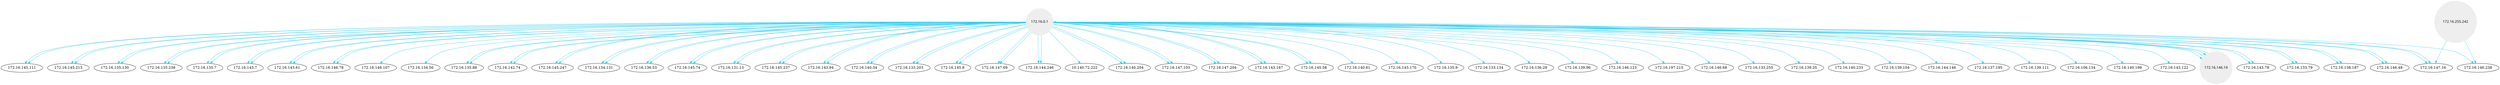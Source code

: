 digraph G {
	"172.16.0.1"->"172.16.143.122" [color="#31CEF0"];
	"172.16.146.19"->"172.16.0.1" [color="#31CEF0"];
	"172.16.0.1"->"172.16.143.78" [color="#31CEF0"];
	"172.16.0.1"->"172.16.133.79" [color="#31CEF0"];
	"172.16.0.1"->"172.16.138.187" [color="#31CEF0"];
	"172.16.0.1"->"172.16.146.48" [color="#31CEF0"];
	"172.16.0.1"->"172.16.145.111" [color="#31CEF0"];
	"172.16.0.1"->"172.16.145.213" [color="#31CEF0"];
	"172.16.0.1"->"172.16.135.130" [color="#31CEF0"];
	"172.16.0.1"->"172.16.135.238" [color="#31CEF0"];
	"172.16.0.1"->"172.16.135.7" [color="#31CEF0"];
	"172.16.0.1"->"172.16.146.19" [color="#31CEF0"];
	"172.16.0.1"->"172.16.143.7" [color="#31CEF0"];
	"172.16.0.1"->"172.16.143.61" [color="#31CEF0"];
	"172.16.0.1"->"172.16.146.78" [color="#31CEF0"];
	"172.16.0.1"->"172.16.146.107" [color="#31CEF0"];
	"172.16.0.1"->"172.16.134.56" [color="#31CEF0"];
	"172.16.0.1"->"172.16.135.88" [color="#31CEF0"];
	"172.16.0.1"->"172.16.142.74" [color="#31CEF0"];
	"172.16.0.1"->"172.16.145.247" [color="#31CEF0"];
	"172.16.0.1"->"172.16.134.131" [color="#31CEF0"];
	"172.16.0.1"->"172.16.136.53" [color="#31CEF0"];
	"172.16.0.1"->"172.16.145.74" [color="#31CEF0"];
	"172.16.0.1"->"172.16.131.13" [color="#31CEF0"];
	"172.16.0.1"->"172.16.145.237" [color="#31CEF0"];
	"172.16.0.1"->"172.16.143.94" [color="#31CEF0"];
	"172.16.0.1"->"172.16.140.34" [color="#31CEF0"];
	"172.16.255.242"->"172.16.146.238" [color="#31CEF0"];
	"172.16.0.1"->"172.16.133.203" [color="#31CEF0"];
	"172.16.0.1"->"172.16.145.8" [color="#31CEF0"];
	"172.16.0.1"->"172.16.147.69" [color="#31CEF0"];
	"172.16.0.1"->"172.16.147.16" [color="#31CEF0"];
	"172.16.0.1"->"172.16.144.246" [color="#31CEF0"];
	"172.16.0.1"->"10.140.72.222" [color="#31CEF0"];
	"172.16.0.1"->"172.16.140.204" [color="#31CEF0"];
	"172.16.255.242"->"172.16.147.16" [color="#31CEF0"];
	"172.16.0.1"->"172.16.147.103" [color="#31CEF0"];
	"172.16.0.1"->"172.16.147.204" [color="#31CEF0"];
	"172.16.0.1"->"172.16.143.167" [color="#31CEF0"];
	"172.16.0.1"->"172.16.145.58" [color="#31CEF0"];
	"172.16.0.1"->"172.16.140.61" [color="#31CEF0"];
	"172.16.0.1"->"172.16.135.7" [color="#31CEF0"];
	"172.16.0.1"->"172.16.146.19" [color="#31CEF0"];
	"172.16.0.1"->"172.16.133.79" [color="#31CEF0"];
	"172.16.0.1"->"172.16.145.74" [color="#31CEF0"];
	"172.16.0.1"->"172.16.145.111" [color="#31CEF0"];
	"172.16.0.1"->"172.16.145.213" [color="#31CEF0"];
	"172.16.0.1"->"172.16.135.130" [color="#31CEF0"];
	"172.16.0.1"->"172.16.146.48" [color="#31CEF0"];
	"172.16.0.1"->"172.16.143.61" [color="#31CEF0"];
	"172.16.146.19"->"172.16.0.1" [color="#31CEF0"];
	"172.16.0.1"->"172.16.135.238" [color="#31CEF0"];
	"172.16.0.1"->"172.16.145.247" [color="#31CEF0"];
	"172.16.0.1"->"172.16.143.7" [color="#31CEF0"];
	"172.16.0.1"->"172.16.146.78" [color="#31CEF0"];
	"172.16.0.1"->"172.16.134.131" [color="#31CEF0"];
	"172.16.0.1"->"172.16.145.58" [color="#31CEF0"];
	"172.16.0.1"->"172.16.143.170" [color="#31CEF0"];
	"172.16.0.1"->"172.16.140.34" [color="#31CEF0"];
	"172.16.0.1"->"172.16.135.9" [color="#31CEF0"];
	"172.16.0.1"->"172.16.133.134" [color="#31CEF0"];
	"172.16.0.1"->"172.16.135.88" [color="#31CEF0"];
	"172.16.0.1"->"172.16.136.29" [color="#31CEF0"];
	"172.16.0.1"->"172.16.136.53" [color="#31CEF0"];
	"172.16.0.1"->"172.16.139.96" [color="#31CEF0"];
	"172.16.0.1"->"172.16.146.123" [color="#31CEF0"];
	"172.16.0.1"->"172.16.142.74" [color="#31CEF0"];
	"172.16.0.1"->"172.16.197.215" [color="#31CEF0"];
	"172.16.0.1"->"172.16.131.13" [color="#31CEF0"];
	"172.16.0.1"->"172.16.146.68" [color="#31CEF0"];
	"172.16.0.1"->"172.16.133.255" [color="#31CEF0"];
	"172.16.0.1"->"172.16.139.35" [color="#31CEF0"];
	"172.16.0.1"->"172.16.145.237" [color="#31CEF0"];
	"172.16.0.1"->"172.16.143.94" [color="#31CEF0"];
	"172.16.0.1"->"172.16.140.233" [color="#31CEF0"];
	"172.16.0.1"->"172.16.143.78" [color="#31CEF0"];
	"172.16.0.1"->"172.16.139.104" [color="#31CEF0"];
	"172.16.0.1"->"172.16.133.203" [color="#31CEF0"];
	"172.16.0.1"->"172.16.146.238" [color="#31CEF0"];
	"172.16.0.1"->"172.16.145.8" [color="#31CEF0"];
	"172.16.0.1"->"172.16.144.146" [color="#31CEF0"];
	"172.16.0.1"->"172.16.137.195" [color="#31CEF0"];
	"172.16.0.1"->"172.16.147.69" [color="#31CEF0"];
	"172.16.0.1"->"172.16.147.16" [color="#31CEF0"];
	"172.16.0.1"->"172.16.144.246" [color="#31CEF0"];
	"172.16.0.1"->"172.16.139.111" [color="#31CEF0"];
	"172.16.0.1"->"172.16.106.134" [color="#31CEF0"];
	"172.16.0.1"->"172.16.140.204" [color="#31CEF0"];
	"172.16.0.1"->"172.16.138.187" [color="#31CEF0"];
	"172.16.0.1"->"172.16.147.103" [color="#31CEF0"];
	"172.16.0.1"->"172.16.147.204" [color="#31CEF0"];
	"172.16.0.1"->"172.16.140.198" [color="#31CEF0"];
	"172.16.0.1"->"172.16.143.167" [color="#31CEF0"];
	"172.16.0.1" [shape=circle,width=1.50,fontname=Verdana,style=filled,fillcollor="#EEEEEE",color="#EEEEEE",label="172.16.0.1"];
	"172.16.146.19" [shape=circle,width=0.60,fontname=Verdana,style=filled,fillcollor="#EEEEEE",color="#EEEEEE",label="172.16.146.19"];
	"172.16.255.242" [shape=circle,width=0.30,fontname=Verdana,style=filled,fillcollor="#EEEEEE",color="#EEEEEE",label="172.16.255.242"];
}
